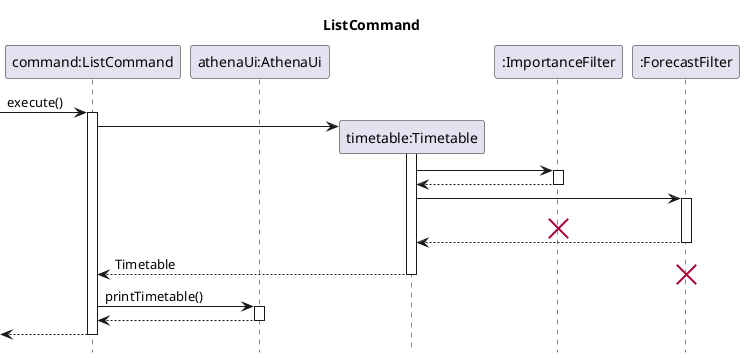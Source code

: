 @startuml
title ListCommand
hide footbox

participant "command:ListCommand" as ListCommand
participant "athenaUi:AthenaUi" as AthenaUI
participant "timetable:Timetable" as Timetable
participant ":ImportanceFilter" as ImportanceFilter
participant ":ForecastFilter" as ForecastFilter

->ListCommand++: execute()
ListCommand->Timetable**:
activate Timetable
Timetable->ImportanceFilter++
return
Timetable->ForecastFilter++
destroy ImportanceFilter
return
return Timetable
destroy ForecastFilter

ListCommand->AthenaUI++: printTimetable()
AthenaUI-->ListCommand--:

<--ListCommand--
@enduml